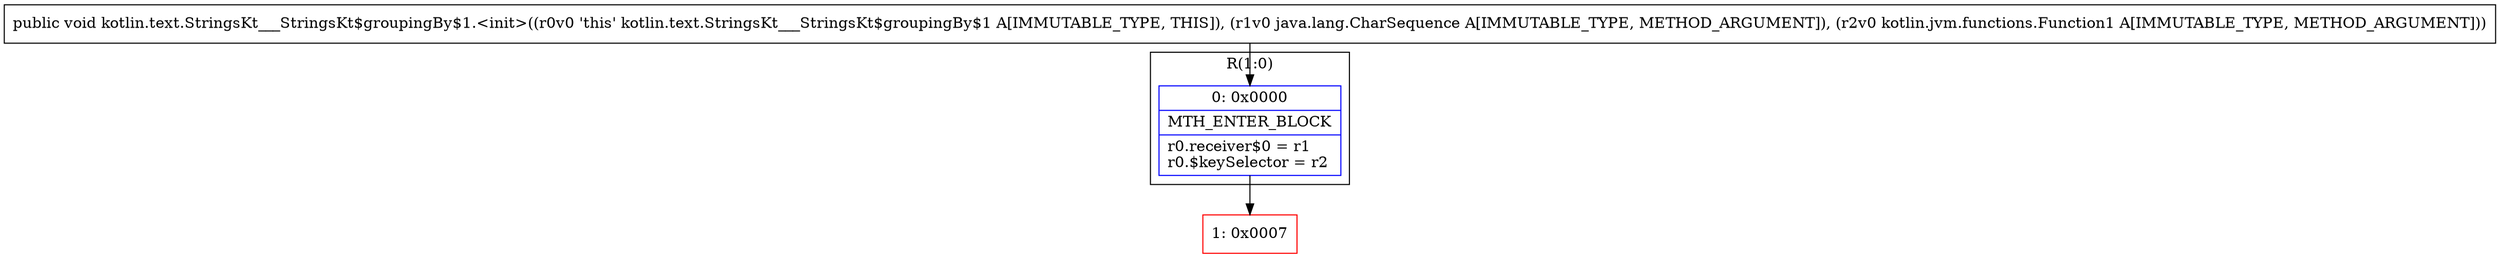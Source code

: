 digraph "CFG forkotlin.text.StringsKt___StringsKt$groupingBy$1.\<init\>(Ljava\/lang\/CharSequence;Lkotlin\/jvm\/functions\/Function1;)V" {
subgraph cluster_Region_174791643 {
label = "R(1:0)";
node [shape=record,color=blue];
Node_0 [shape=record,label="{0\:\ 0x0000|MTH_ENTER_BLOCK\l|r0.receiver$0 = r1\lr0.$keySelector = r2\l}"];
}
Node_1 [shape=record,color=red,label="{1\:\ 0x0007}"];
MethodNode[shape=record,label="{public void kotlin.text.StringsKt___StringsKt$groupingBy$1.\<init\>((r0v0 'this' kotlin.text.StringsKt___StringsKt$groupingBy$1 A[IMMUTABLE_TYPE, THIS]), (r1v0 java.lang.CharSequence A[IMMUTABLE_TYPE, METHOD_ARGUMENT]), (r2v0 kotlin.jvm.functions.Function1 A[IMMUTABLE_TYPE, METHOD_ARGUMENT])) }"];
MethodNode -> Node_0;
Node_0 -> Node_1;
}

